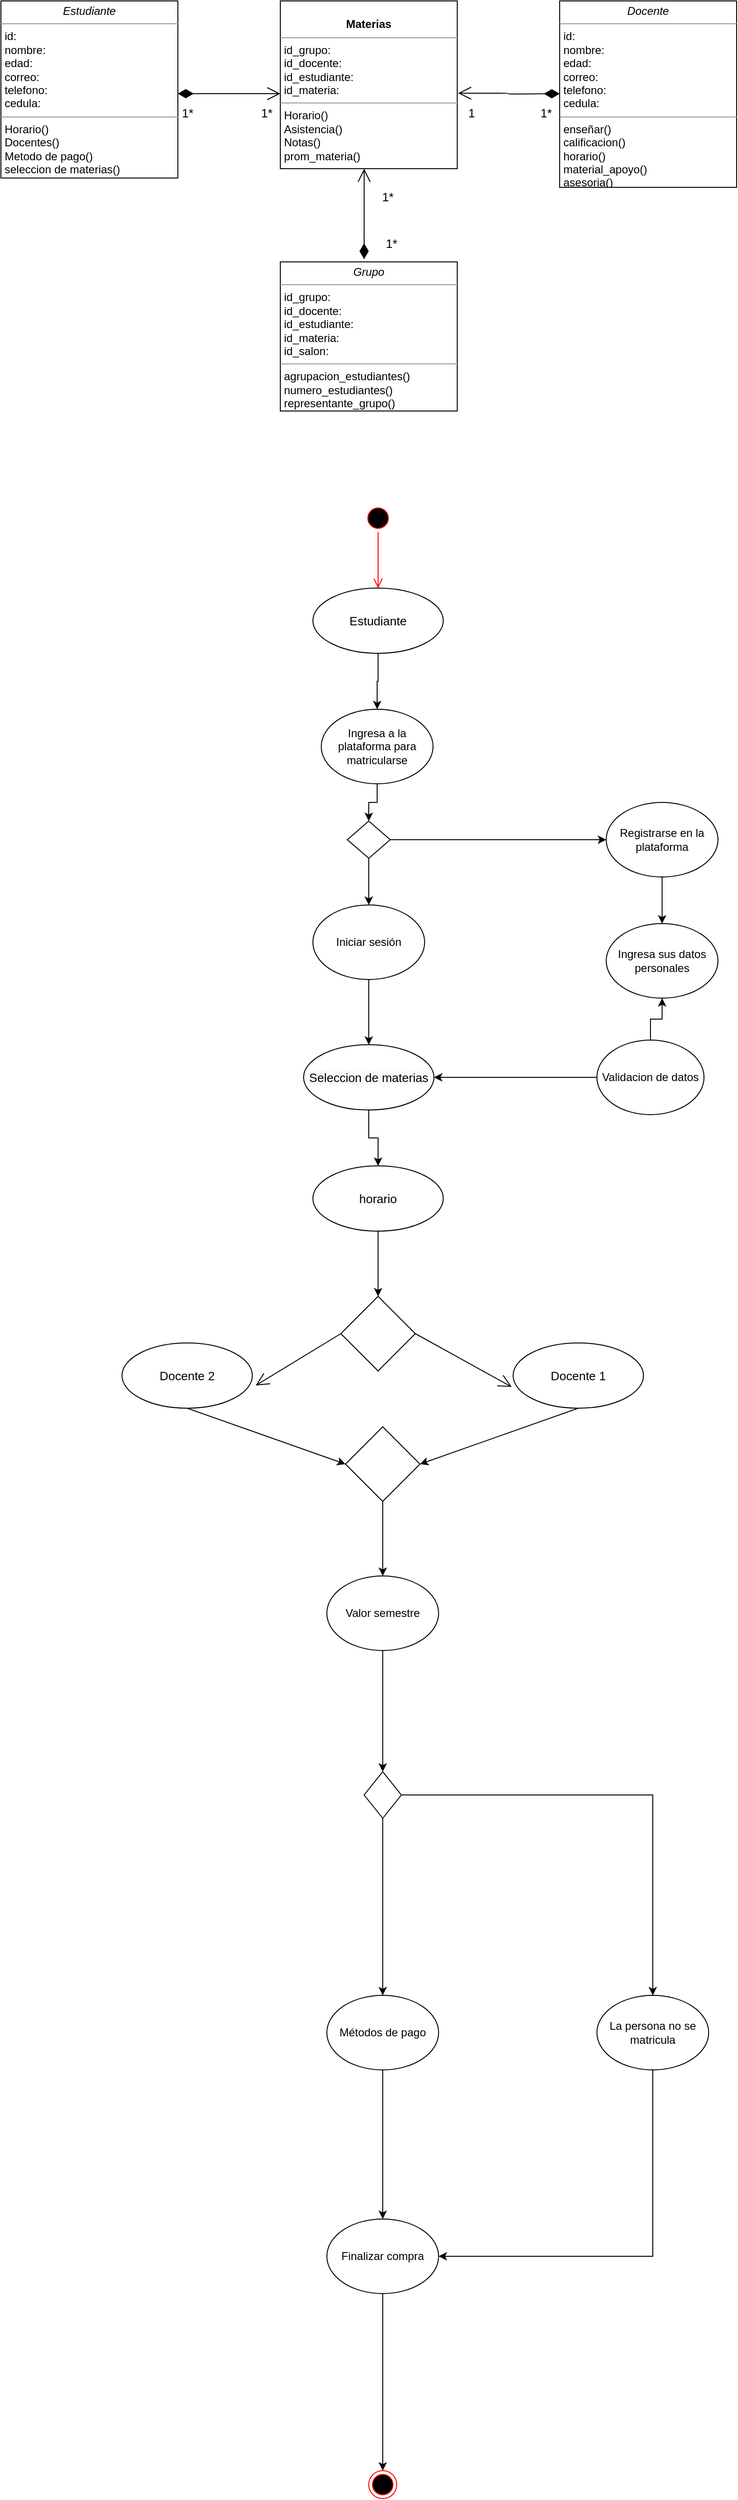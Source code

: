 <mxfile version="15.1.1" type="github">
  <diagram id="DKQmSKSB_YhBJJDihOOI" name="Page-1">
    <mxGraphModel dx="1038" dy="579" grid="1" gridSize="10" guides="1" tooltips="1" connect="1" arrows="1" fold="1" page="1" pageScale="1" pageWidth="827" pageHeight="1169" math="0" shadow="0">
      <root>
        <mxCell id="0" />
        <mxCell id="1" parent="0" />
        <mxCell id="n0PF35sJ-o_M8EdGpgik-5" value="&lt;p style=&quot;margin: 0px ; margin-top: 4px ; text-align: center&quot;&gt;&lt;i&gt;Estudiante&lt;/i&gt;&lt;/p&gt;&lt;hr size=&quot;1&quot;&gt;&lt;p style=&quot;margin: 0px ; margin-left: 4px&quot;&gt;id:&lt;br&gt;nombre:&lt;/p&gt;&lt;p style=&quot;margin: 0px ; margin-left: 4px&quot;&gt;edad:&lt;/p&gt;&lt;p style=&quot;margin: 0px ; margin-left: 4px&quot;&gt;correo:&lt;/p&gt;&lt;p style=&quot;margin: 0px ; margin-left: 4px&quot;&gt;telefono:&lt;/p&gt;&lt;p style=&quot;margin: 0px ; margin-left: 4px&quot;&gt;cedula:&lt;/p&gt;&lt;hr size=&quot;1&quot;&gt;&lt;p style=&quot;margin: 0px ; margin-left: 4px&quot;&gt;Horario()&lt;br&gt;Docentes()&lt;/p&gt;&lt;p style=&quot;margin: 0px ; margin-left: 4px&quot;&gt;Metodo de pago()&lt;/p&gt;&lt;p style=&quot;margin: 0px ; margin-left: 4px&quot;&gt;seleccion de materias()&lt;/p&gt;" style="verticalAlign=top;align=left;overflow=fill;fontSize=12;fontFamily=Helvetica;html=1;" parent="1" vertex="1">
          <mxGeometry x="10" y="160" width="190" height="190" as="geometry" />
        </mxCell>
        <mxCell id="n0PF35sJ-o_M8EdGpgik-10" value="&lt;p style=&quot;margin: 0px ; margin-top: 4px ; text-align: center&quot;&gt;&lt;br&gt;&lt;b&gt;Materias&lt;/b&gt;&lt;/p&gt;&lt;hr size=&quot;1&quot;&gt;&lt;p style=&quot;margin: 0px ; margin-left: 4px&quot;&gt;id_grupo:&lt;br&gt;id_docente:&lt;/p&gt;&lt;p style=&quot;margin: 0px ; margin-left: 4px&quot;&gt;id_estudiante:&lt;/p&gt;&lt;p style=&quot;margin: 0px ; margin-left: 4px&quot;&gt;id_materia:&lt;/p&gt;&lt;hr size=&quot;1&quot;&gt;&lt;p style=&quot;margin: 0px ; margin-left: 4px&quot;&gt;Horario()&lt;br&gt;Asistencia()&lt;/p&gt;&lt;p style=&quot;margin: 0px ; margin-left: 4px&quot;&gt;Notas()&lt;/p&gt;&lt;p style=&quot;margin: 0px ; margin-left: 4px&quot;&gt;prom_materia()&lt;/p&gt;" style="verticalAlign=top;align=left;overflow=fill;fontSize=12;fontFamily=Helvetica;html=1;" parent="1" vertex="1">
          <mxGeometry x="310" y="160" width="190" height="180" as="geometry" />
        </mxCell>
        <mxCell id="n0PF35sJ-o_M8EdGpgik-11" value="&lt;p style=&quot;margin: 0px ; margin-top: 4px ; text-align: center&quot;&gt;&lt;i&gt;Docente&lt;/i&gt;&lt;/p&gt;&lt;hr size=&quot;1&quot;&gt;&lt;p style=&quot;margin: 0px ; margin-left: 4px&quot;&gt;id:&lt;/p&gt;&lt;p style=&quot;margin: 0px ; margin-left: 4px&quot;&gt;nombre:&lt;/p&gt;&lt;p style=&quot;margin: 0px ; margin-left: 4px&quot;&gt;edad:&lt;/p&gt;&lt;p style=&quot;margin: 0px ; margin-left: 4px&quot;&gt;correo:&lt;/p&gt;&lt;p style=&quot;margin: 0px ; margin-left: 4px&quot;&gt;telefono:&lt;/p&gt;&lt;p style=&quot;margin: 0px ; margin-left: 4px&quot;&gt;cedula:&lt;/p&gt;&lt;hr size=&quot;1&quot;&gt;&lt;p style=&quot;margin: 0px ; margin-left: 4px&quot;&gt;enseñar()&lt;/p&gt;&lt;p style=&quot;margin: 0px ; margin-left: 4px&quot;&gt;calificacion()&lt;/p&gt;&lt;p style=&quot;margin: 0px ; margin-left: 4px&quot;&gt;horario()&lt;/p&gt;&lt;p style=&quot;margin: 0px ; margin-left: 4px&quot;&gt;material_apoyo()&lt;/p&gt;&lt;p style=&quot;margin: 0px ; margin-left: 4px&quot;&gt;asesoria()&lt;/p&gt;" style="verticalAlign=top;align=left;overflow=fill;fontSize=12;fontFamily=Helvetica;html=1;" parent="1" vertex="1">
          <mxGeometry x="610" y="160" width="190" height="200" as="geometry" />
        </mxCell>
        <mxCell id="n0PF35sJ-o_M8EdGpgik-12" value="&lt;p style=&quot;margin: 0px ; margin-top: 4px ; text-align: center&quot;&gt;&lt;i&gt;Grupo&lt;/i&gt;&lt;/p&gt;&lt;hr size=&quot;1&quot;&gt;&lt;p style=&quot;margin: 0px ; margin-left: 4px&quot;&gt;id_grupo:&lt;/p&gt;&lt;p style=&quot;margin: 0px ; margin-left: 4px&quot;&gt;id_docente:&lt;/p&gt;&lt;p style=&quot;margin: 0px ; margin-left: 4px&quot;&gt;id_estudiante:&lt;br&gt;id_materia:&lt;/p&gt;&lt;p style=&quot;margin: 0px ; margin-left: 4px&quot;&gt;id_salon:&lt;/p&gt;&lt;hr size=&quot;1&quot;&gt;&lt;p style=&quot;margin: 0px ; margin-left: 4px&quot;&gt;agrupacion_estudiantes()&lt;/p&gt;&lt;p style=&quot;margin: 0px ; margin-left: 4px&quot;&gt;numero_estudiantes()&lt;/p&gt;&lt;p style=&quot;margin: 0px ; margin-left: 4px&quot;&gt;representante_grupo()&lt;/p&gt;" style="verticalAlign=top;align=left;overflow=fill;fontSize=12;fontFamily=Helvetica;html=1;" parent="1" vertex="1">
          <mxGeometry x="310" y="440" width="190" height="160" as="geometry" />
        </mxCell>
        <mxCell id="n0PF35sJ-o_M8EdGpgik-16" value="" style="endArrow=open;html=1;endSize=12;startArrow=diamondThin;startSize=14;startFill=1;edgeStyle=orthogonalEdgeStyle;align=left;verticalAlign=bottom;fontSize=20;" parent="1" edge="1">
          <mxGeometry x="-1" y="3" relative="1" as="geometry">
            <mxPoint x="200" y="259.5" as="sourcePoint" />
            <mxPoint x="310" y="259.5" as="targetPoint" />
          </mxGeometry>
        </mxCell>
        <mxCell id="n0PF35sJ-o_M8EdGpgik-17" value="1*" style="text;html=1;align=center;verticalAlign=middle;resizable=0;points=[];autosize=1;strokeColor=none;fillColor=none;fontSize=13;" parent="1" vertex="1">
          <mxGeometry x="195" y="270" width="30" height="20" as="geometry" />
        </mxCell>
        <mxCell id="n0PF35sJ-o_M8EdGpgik-18" value="1*" style="text;html=1;align=center;verticalAlign=middle;resizable=0;points=[];autosize=1;strokeColor=none;fillColor=none;fontSize=13;" parent="1" vertex="1">
          <mxGeometry x="280" y="270" width="30" height="20" as="geometry" />
        </mxCell>
        <mxCell id="n0PF35sJ-o_M8EdGpgik-19" value="" style="endArrow=open;html=1;endSize=12;startArrow=diamondThin;startSize=14;startFill=1;edgeStyle=orthogonalEdgeStyle;align=left;verticalAlign=bottom;fontSize=20;entryX=1.005;entryY=0.55;entryDx=0;entryDy=0;entryPerimeter=0;" parent="1" target="n0PF35sJ-o_M8EdGpgik-10" edge="1">
          <mxGeometry x="-1" y="3" relative="1" as="geometry">
            <mxPoint x="610" y="259.5" as="sourcePoint" />
            <mxPoint x="510" y="259.5" as="targetPoint" />
          </mxGeometry>
        </mxCell>
        <mxCell id="n0PF35sJ-o_M8EdGpgik-20" value="1*" style="text;html=1;align=center;verticalAlign=middle;resizable=0;points=[];autosize=1;strokeColor=none;fillColor=none;fontSize=13;" parent="1" vertex="1">
          <mxGeometry x="580" y="270" width="30" height="20" as="geometry" />
        </mxCell>
        <mxCell id="n0PF35sJ-o_M8EdGpgik-21" value="1" style="text;html=1;align=center;verticalAlign=middle;resizable=0;points=[];autosize=1;strokeColor=none;fillColor=none;fontSize=13;" parent="1" vertex="1">
          <mxGeometry x="505" y="270" width="20" height="20" as="geometry" />
        </mxCell>
        <mxCell id="n0PF35sJ-o_M8EdGpgik-22" value="" style="endArrow=open;html=1;endSize=12;startArrow=diamondThin;startSize=14;startFill=1;edgeStyle=orthogonalEdgeStyle;align=left;verticalAlign=bottom;fontSize=20;entryX=0.474;entryY=1;entryDx=0;entryDy=0;entryPerimeter=0;" parent="1" target="n0PF35sJ-o_M8EdGpgik-10" edge="1">
          <mxGeometry x="-1" y="3" relative="1" as="geometry">
            <mxPoint x="400" y="420" as="sourcePoint" />
            <mxPoint x="400" y="360" as="targetPoint" />
            <Array as="points">
              <mxPoint x="400" y="437" />
            </Array>
          </mxGeometry>
        </mxCell>
        <mxCell id="n0PF35sJ-o_M8EdGpgik-23" value="1*" style="text;html=1;align=center;verticalAlign=middle;resizable=0;points=[];autosize=1;strokeColor=none;fillColor=none;fontSize=13;" parent="1" vertex="1">
          <mxGeometry x="410" y="360" width="30" height="20" as="geometry" />
        </mxCell>
        <mxCell id="n0PF35sJ-o_M8EdGpgik-24" value="1*" style="text;html=1;align=center;verticalAlign=middle;resizable=0;points=[];autosize=1;strokeColor=none;fillColor=none;fontSize=13;" parent="1" vertex="1">
          <mxGeometry x="414" y="410" width="30" height="20" as="geometry" />
        </mxCell>
        <mxCell id="n0PF35sJ-o_M8EdGpgik-25" value="" style="ellipse;html=1;shape=startState;fillColor=#000000;strokeColor=#ff0000;fontSize=13;" parent="1" vertex="1">
          <mxGeometry x="400" y="700" width="30" height="30" as="geometry" />
        </mxCell>
        <mxCell id="n0PF35sJ-o_M8EdGpgik-26" value="" style="edgeStyle=orthogonalEdgeStyle;html=1;verticalAlign=bottom;endArrow=open;endSize=8;strokeColor=#ff0000;fontSize=13;" parent="1" source="n0PF35sJ-o_M8EdGpgik-25" edge="1">
          <mxGeometry relative="1" as="geometry">
            <mxPoint x="415" y="790" as="targetPoint" />
          </mxGeometry>
        </mxCell>
        <mxCell id="x01kGC2Ik8L-DM9hAHud-38" style="edgeStyle=orthogonalEdgeStyle;rounded=0;orthogonalLoop=1;jettySize=auto;html=1;entryX=0.5;entryY=0;entryDx=0;entryDy=0;" edge="1" parent="1" source="n0PF35sJ-o_M8EdGpgik-27" target="x01kGC2Ik8L-DM9hAHud-29">
          <mxGeometry relative="1" as="geometry" />
        </mxCell>
        <mxCell id="n0PF35sJ-o_M8EdGpgik-27" value="Estudiante" style="ellipse;whiteSpace=wrap;html=1;fontSize=13;" parent="1" vertex="1">
          <mxGeometry x="345" y="790" width="140" height="70" as="geometry" />
        </mxCell>
        <mxCell id="x01kGC2Ik8L-DM9hAHud-42" style="edgeStyle=orthogonalEdgeStyle;rounded=0;orthogonalLoop=1;jettySize=auto;html=1;exitX=0.5;exitY=1;exitDx=0;exitDy=0;entryX=0.5;entryY=0;entryDx=0;entryDy=0;" edge="1" parent="1" source="n0PF35sJ-o_M8EdGpgik-34" target="n0PF35sJ-o_M8EdGpgik-36">
          <mxGeometry relative="1" as="geometry" />
        </mxCell>
        <mxCell id="n0PF35sJ-o_M8EdGpgik-34" value="&#xa;&#xa;&lt;span style=&quot;color: rgb(0, 0, 0); font-family: helvetica; font-size: 13px; font-style: normal; font-weight: 400; letter-spacing: normal; text-align: center; text-indent: 0px; text-transform: none; word-spacing: 0px; background-color: rgb(248, 249, 250); display: inline; float: none;&quot;&gt;Seleccion de materias&lt;/span&gt;&#xa;&#xa;" style="ellipse;whiteSpace=wrap;html=1;fontSize=13;" parent="1" vertex="1">
          <mxGeometry x="335" y="1280" width="140" height="70" as="geometry" />
        </mxCell>
        <mxCell id="x01kGC2Ik8L-DM9hAHud-35" style="edgeStyle=orthogonalEdgeStyle;rounded=0;orthogonalLoop=1;jettySize=auto;html=1;entryX=0.5;entryY=0;entryDx=0;entryDy=0;" edge="1" parent="1" source="n0PF35sJ-o_M8EdGpgik-36" target="x01kGC2Ik8L-DM9hAHud-5">
          <mxGeometry relative="1" as="geometry" />
        </mxCell>
        <mxCell id="n0PF35sJ-o_M8EdGpgik-36" value="horario" style="ellipse;whiteSpace=wrap;html=1;fontSize=13;" parent="1" vertex="1">
          <mxGeometry x="345" y="1410" width="140" height="70" as="geometry" />
        </mxCell>
        <mxCell id="n0PF35sJ-o_M8EdGpgik-39" value="" style="endArrow=open;endFill=1;endSize=12;html=1;fontSize=13;exitX=1;exitY=0.5;exitDx=0;exitDy=0;entryX=-0.011;entryY=0.674;entryDx=0;entryDy=0;entryPerimeter=0;" parent="1" edge="1" target="n0PF35sJ-o_M8EdGpgik-41" source="x01kGC2Ik8L-DM9hAHud-5">
          <mxGeometry width="160" relative="1" as="geometry">
            <mxPoint x="474" y="1390" as="sourcePoint" />
            <mxPoint x="610" y="1390" as="targetPoint" />
          </mxGeometry>
        </mxCell>
        <mxCell id="n0PF35sJ-o_M8EdGpgik-40" value="" style="endArrow=open;endFill=1;endSize=12;html=1;fontSize=13;exitX=0;exitY=0.5;exitDx=0;exitDy=0;entryX=1.026;entryY=0.651;entryDx=0;entryDy=0;entryPerimeter=0;" parent="1" edge="1" target="n0PF35sJ-o_M8EdGpgik-42" source="x01kGC2Ik8L-DM9hAHud-5">
          <mxGeometry width="160" relative="1" as="geometry">
            <mxPoint x="354" y="1389.5" as="sourcePoint" />
            <mxPoint x="220" y="1390" as="targetPoint" />
          </mxGeometry>
        </mxCell>
        <mxCell id="n0PF35sJ-o_M8EdGpgik-41" value="Docente 1" style="ellipse;whiteSpace=wrap;html=1;fontSize=13;" parent="1" vertex="1">
          <mxGeometry x="560" y="1600" width="140" height="70" as="geometry" />
        </mxCell>
        <mxCell id="n0PF35sJ-o_M8EdGpgik-42" value="Docente 2" style="ellipse;whiteSpace=wrap;html=1;fontSize=13;" parent="1" vertex="1">
          <mxGeometry x="140" y="1600" width="140" height="70" as="geometry" />
        </mxCell>
        <mxCell id="x01kGC2Ik8L-DM9hAHud-34" style="edgeStyle=orthogonalEdgeStyle;rounded=0;orthogonalLoop=1;jettySize=auto;html=1;exitX=0.5;exitY=1;exitDx=0;exitDy=0;entryX=0.5;entryY=0;entryDx=0;entryDy=0;" edge="1" parent="1" source="x01kGC2Ik8L-DM9hAHud-4" target="x01kGC2Ik8L-DM9hAHud-11">
          <mxGeometry relative="1" as="geometry" />
        </mxCell>
        <mxCell id="x01kGC2Ik8L-DM9hAHud-4" value="" style="rhombus;whiteSpace=wrap;html=1;" vertex="1" parent="1">
          <mxGeometry x="380" y="1690" width="80" height="80" as="geometry" />
        </mxCell>
        <mxCell id="x01kGC2Ik8L-DM9hAHud-5" value="" style="rhombus;whiteSpace=wrap;html=1;" vertex="1" parent="1">
          <mxGeometry x="375" y="1550" width="80" height="80" as="geometry" />
        </mxCell>
        <mxCell id="x01kGC2Ik8L-DM9hAHud-8" value="" style="endArrow=classic;html=1;entryX=0;entryY=0.5;entryDx=0;entryDy=0;exitX=0.5;exitY=1;exitDx=0;exitDy=0;" edge="1" parent="1" source="n0PF35sJ-o_M8EdGpgik-42" target="x01kGC2Ik8L-DM9hAHud-4">
          <mxGeometry width="50" height="50" relative="1" as="geometry">
            <mxPoint x="150" y="1600" as="sourcePoint" />
            <mxPoint x="200" y="1550" as="targetPoint" />
          </mxGeometry>
        </mxCell>
        <mxCell id="x01kGC2Ik8L-DM9hAHud-9" value="" style="endArrow=classic;html=1;entryX=1;entryY=0.5;entryDx=0;entryDy=0;exitX=0.5;exitY=1;exitDx=0;exitDy=0;" edge="1" parent="1" source="n0PF35sJ-o_M8EdGpgik-41" target="x01kGC2Ik8L-DM9hAHud-4">
          <mxGeometry width="50" height="50" relative="1" as="geometry">
            <mxPoint x="520" y="1570" as="sourcePoint" />
            <mxPoint x="570" y="1520" as="targetPoint" />
          </mxGeometry>
        </mxCell>
        <mxCell id="x01kGC2Ik8L-DM9hAHud-33" style="edgeStyle=orthogonalEdgeStyle;rounded=0;orthogonalLoop=1;jettySize=auto;html=1;entryX=0.5;entryY=0;entryDx=0;entryDy=0;" edge="1" parent="1" source="x01kGC2Ik8L-DM9hAHud-11" target="x01kGC2Ik8L-DM9hAHud-21">
          <mxGeometry relative="1" as="geometry" />
        </mxCell>
        <mxCell id="x01kGC2Ik8L-DM9hAHud-11" value="&lt;font style=&quot;vertical-align: inherit&quot;&gt;&lt;font style=&quot;vertical-align: inherit&quot;&gt;Valor semestre&lt;/font&gt;&lt;/font&gt;" style="ellipse;whiteSpace=wrap;html=1;" vertex="1" parent="1">
          <mxGeometry x="360" y="1850" width="120" height="80" as="geometry" />
        </mxCell>
        <mxCell id="x01kGC2Ik8L-DM9hAHud-28" style="edgeStyle=orthogonalEdgeStyle;rounded=0;orthogonalLoop=1;jettySize=auto;html=1;entryX=0.5;entryY=0;entryDx=0;entryDy=0;" edge="1" parent="1" source="x01kGC2Ik8L-DM9hAHud-13" target="x01kGC2Ik8L-DM9hAHud-15">
          <mxGeometry relative="1" as="geometry" />
        </mxCell>
        <mxCell id="x01kGC2Ik8L-DM9hAHud-13" value="&lt;font style=&quot;vertical-align: inherit&quot;&gt;&lt;font style=&quot;vertical-align: inherit&quot;&gt;Métodos de pago&lt;/font&gt;&lt;/font&gt;" style="ellipse;whiteSpace=wrap;html=1;" vertex="1" parent="1">
          <mxGeometry x="360" y="2300" width="120" height="80" as="geometry" />
        </mxCell>
        <mxCell id="x01kGC2Ik8L-DM9hAHud-27" style="edgeStyle=orthogonalEdgeStyle;rounded=0;orthogonalLoop=1;jettySize=auto;html=1;" edge="1" parent="1" source="x01kGC2Ik8L-DM9hAHud-15" target="x01kGC2Ik8L-DM9hAHud-16">
          <mxGeometry relative="1" as="geometry" />
        </mxCell>
        <mxCell id="x01kGC2Ik8L-DM9hAHud-15" value="&lt;font style=&quot;vertical-align: inherit&quot;&gt;&lt;font style=&quot;vertical-align: inherit&quot;&gt;Finalizar compra&lt;/font&gt;&lt;/font&gt;" style="ellipse;whiteSpace=wrap;html=1;" vertex="1" parent="1">
          <mxGeometry x="360" y="2540" width="120" height="80" as="geometry" />
        </mxCell>
        <mxCell id="x01kGC2Ik8L-DM9hAHud-16" value="" style="ellipse;html=1;shape=endState;fillColor=#000000;strokeColor=#ff0000;" vertex="1" parent="1">
          <mxGeometry x="405" y="2810" width="30" height="30" as="geometry" />
        </mxCell>
        <mxCell id="x01kGC2Ik8L-DM9hAHud-22" style="edgeStyle=orthogonalEdgeStyle;rounded=0;orthogonalLoop=1;jettySize=auto;html=1;entryX=0.5;entryY=0;entryDx=0;entryDy=0;" edge="1" parent="1" source="x01kGC2Ik8L-DM9hAHud-21" target="x01kGC2Ik8L-DM9hAHud-24">
          <mxGeometry relative="1" as="geometry">
            <mxPoint x="710" y="1900" as="targetPoint" />
          </mxGeometry>
        </mxCell>
        <mxCell id="x01kGC2Ik8L-DM9hAHud-23" style="edgeStyle=orthogonalEdgeStyle;rounded=0;orthogonalLoop=1;jettySize=auto;html=1;entryX=0.5;entryY=0;entryDx=0;entryDy=0;" edge="1" parent="1" source="x01kGC2Ik8L-DM9hAHud-21" target="x01kGC2Ik8L-DM9hAHud-13">
          <mxGeometry relative="1" as="geometry" />
        </mxCell>
        <mxCell id="x01kGC2Ik8L-DM9hAHud-21" value="" style="rhombus;whiteSpace=wrap;html=1;" vertex="1" parent="1">
          <mxGeometry x="400" y="2060" width="40" height="50" as="geometry" />
        </mxCell>
        <mxCell id="x01kGC2Ik8L-DM9hAHud-26" style="edgeStyle=orthogonalEdgeStyle;rounded=0;orthogonalLoop=1;jettySize=auto;html=1;exitX=0.5;exitY=1;exitDx=0;exitDy=0;entryX=1;entryY=0.5;entryDx=0;entryDy=0;" edge="1" parent="1" source="x01kGC2Ik8L-DM9hAHud-24" target="x01kGC2Ik8L-DM9hAHud-15">
          <mxGeometry relative="1" as="geometry" />
        </mxCell>
        <mxCell id="x01kGC2Ik8L-DM9hAHud-24" value="&lt;font style=&quot;vertical-align: inherit&quot;&gt;&lt;font style=&quot;vertical-align: inherit&quot;&gt;La persona no se matricula&lt;/font&gt;&lt;/font&gt;" style="ellipse;whiteSpace=wrap;html=1;" vertex="1" parent="1">
          <mxGeometry x="650" y="2300" width="120" height="80" as="geometry" />
        </mxCell>
        <mxCell id="x01kGC2Ik8L-DM9hAHud-39" style="edgeStyle=orthogonalEdgeStyle;rounded=0;orthogonalLoop=1;jettySize=auto;html=1;entryX=0.5;entryY=0;entryDx=0;entryDy=0;" edge="1" parent="1" source="x01kGC2Ik8L-DM9hAHud-29" target="x01kGC2Ik8L-DM9hAHud-36">
          <mxGeometry relative="1" as="geometry" />
        </mxCell>
        <mxCell id="x01kGC2Ik8L-DM9hAHud-29" value="&lt;font style=&quot;vertical-align: inherit&quot;&gt;&lt;font style=&quot;vertical-align: inherit&quot;&gt;Ingresa a la plataforma para matricularse&lt;/font&gt;&lt;/font&gt;" style="ellipse;whiteSpace=wrap;html=1;" vertex="1" parent="1">
          <mxGeometry x="354" y="920" width="120" height="80" as="geometry" />
        </mxCell>
        <mxCell id="x01kGC2Ik8L-DM9hAHud-30" value="&lt;font style=&quot;vertical-align: inherit&quot;&gt;&lt;font style=&quot;vertical-align: inherit&quot;&gt;Ingresa sus datos&lt;br&gt;personales&lt;br&gt;&lt;/font&gt;&lt;/font&gt;" style="ellipse;whiteSpace=wrap;html=1;" vertex="1" parent="1">
          <mxGeometry x="660" y="1150" width="120" height="80" as="geometry" />
        </mxCell>
        <mxCell id="x01kGC2Ik8L-DM9hAHud-43" style="edgeStyle=orthogonalEdgeStyle;rounded=0;orthogonalLoop=1;jettySize=auto;html=1;entryX=1;entryY=0.5;entryDx=0;entryDy=0;" edge="1" parent="1" source="x01kGC2Ik8L-DM9hAHud-31" target="n0PF35sJ-o_M8EdGpgik-34">
          <mxGeometry relative="1" as="geometry" />
        </mxCell>
        <mxCell id="x01kGC2Ik8L-DM9hAHud-44" style="edgeStyle=orthogonalEdgeStyle;rounded=0;orthogonalLoop=1;jettySize=auto;html=1;exitX=0.5;exitY=0;exitDx=0;exitDy=0;entryX=0.5;entryY=1;entryDx=0;entryDy=0;" edge="1" parent="1" source="x01kGC2Ik8L-DM9hAHud-31" target="x01kGC2Ik8L-DM9hAHud-30">
          <mxGeometry relative="1" as="geometry" />
        </mxCell>
        <mxCell id="x01kGC2Ik8L-DM9hAHud-31" value="&lt;font style=&quot;vertical-align: inherit&quot;&gt;&lt;font style=&quot;vertical-align: inherit&quot;&gt;Validacion de datos&lt;/font&gt;&lt;/font&gt;" style="ellipse;whiteSpace=wrap;html=1;" vertex="1" parent="1">
          <mxGeometry x="650" y="1275" width="115" height="80" as="geometry" />
        </mxCell>
        <mxCell id="x01kGC2Ik8L-DM9hAHud-46" style="edgeStyle=orthogonalEdgeStyle;rounded=0;orthogonalLoop=1;jettySize=auto;html=1;entryX=0.5;entryY=0;entryDx=0;entryDy=0;" edge="1" parent="1" source="x01kGC2Ik8L-DM9hAHud-32" target="x01kGC2Ik8L-DM9hAHud-30">
          <mxGeometry relative="1" as="geometry" />
        </mxCell>
        <mxCell id="x01kGC2Ik8L-DM9hAHud-32" value="&lt;font style=&quot;vertical-align: inherit&quot;&gt;&lt;font style=&quot;vertical-align: inherit&quot;&gt;Registrarse en la plataforma&lt;/font&gt;&lt;/font&gt;" style="ellipse;whiteSpace=wrap;html=1;" vertex="1" parent="1">
          <mxGeometry x="660" y="1020" width="120" height="80" as="geometry" />
        </mxCell>
        <mxCell id="x01kGC2Ik8L-DM9hAHud-40" style="edgeStyle=orthogonalEdgeStyle;rounded=0;orthogonalLoop=1;jettySize=auto;html=1;exitX=0.5;exitY=1;exitDx=0;exitDy=0;entryX=0.5;entryY=0;entryDx=0;entryDy=0;" edge="1" parent="1" source="x01kGC2Ik8L-DM9hAHud-36" target="x01kGC2Ik8L-DM9hAHud-37">
          <mxGeometry relative="1" as="geometry" />
        </mxCell>
        <mxCell id="x01kGC2Ik8L-DM9hAHud-45" style="edgeStyle=orthogonalEdgeStyle;rounded=0;orthogonalLoop=1;jettySize=auto;html=1;entryX=0;entryY=0.5;entryDx=0;entryDy=0;" edge="1" parent="1" source="x01kGC2Ik8L-DM9hAHud-36" target="x01kGC2Ik8L-DM9hAHud-32">
          <mxGeometry relative="1" as="geometry" />
        </mxCell>
        <mxCell id="x01kGC2Ik8L-DM9hAHud-36" value="" style="rhombus;whiteSpace=wrap;html=1;" vertex="1" parent="1">
          <mxGeometry x="382" y="1040" width="46" height="40" as="geometry" />
        </mxCell>
        <mxCell id="x01kGC2Ik8L-DM9hAHud-41" style="edgeStyle=orthogonalEdgeStyle;rounded=0;orthogonalLoop=1;jettySize=auto;html=1;exitX=0.5;exitY=1;exitDx=0;exitDy=0;entryX=0.5;entryY=0;entryDx=0;entryDy=0;" edge="1" parent="1" source="x01kGC2Ik8L-DM9hAHud-37" target="n0PF35sJ-o_M8EdGpgik-34">
          <mxGeometry relative="1" as="geometry" />
        </mxCell>
        <mxCell id="x01kGC2Ik8L-DM9hAHud-37" value="&lt;font style=&quot;vertical-align: inherit&quot;&gt;&lt;font style=&quot;vertical-align: inherit&quot;&gt;Iniciar sesión&lt;/font&gt;&lt;/font&gt;" style="ellipse;whiteSpace=wrap;html=1;" vertex="1" parent="1">
          <mxGeometry x="345" y="1130" width="120" height="80" as="geometry" />
        </mxCell>
      </root>
    </mxGraphModel>
  </diagram>
</mxfile>
